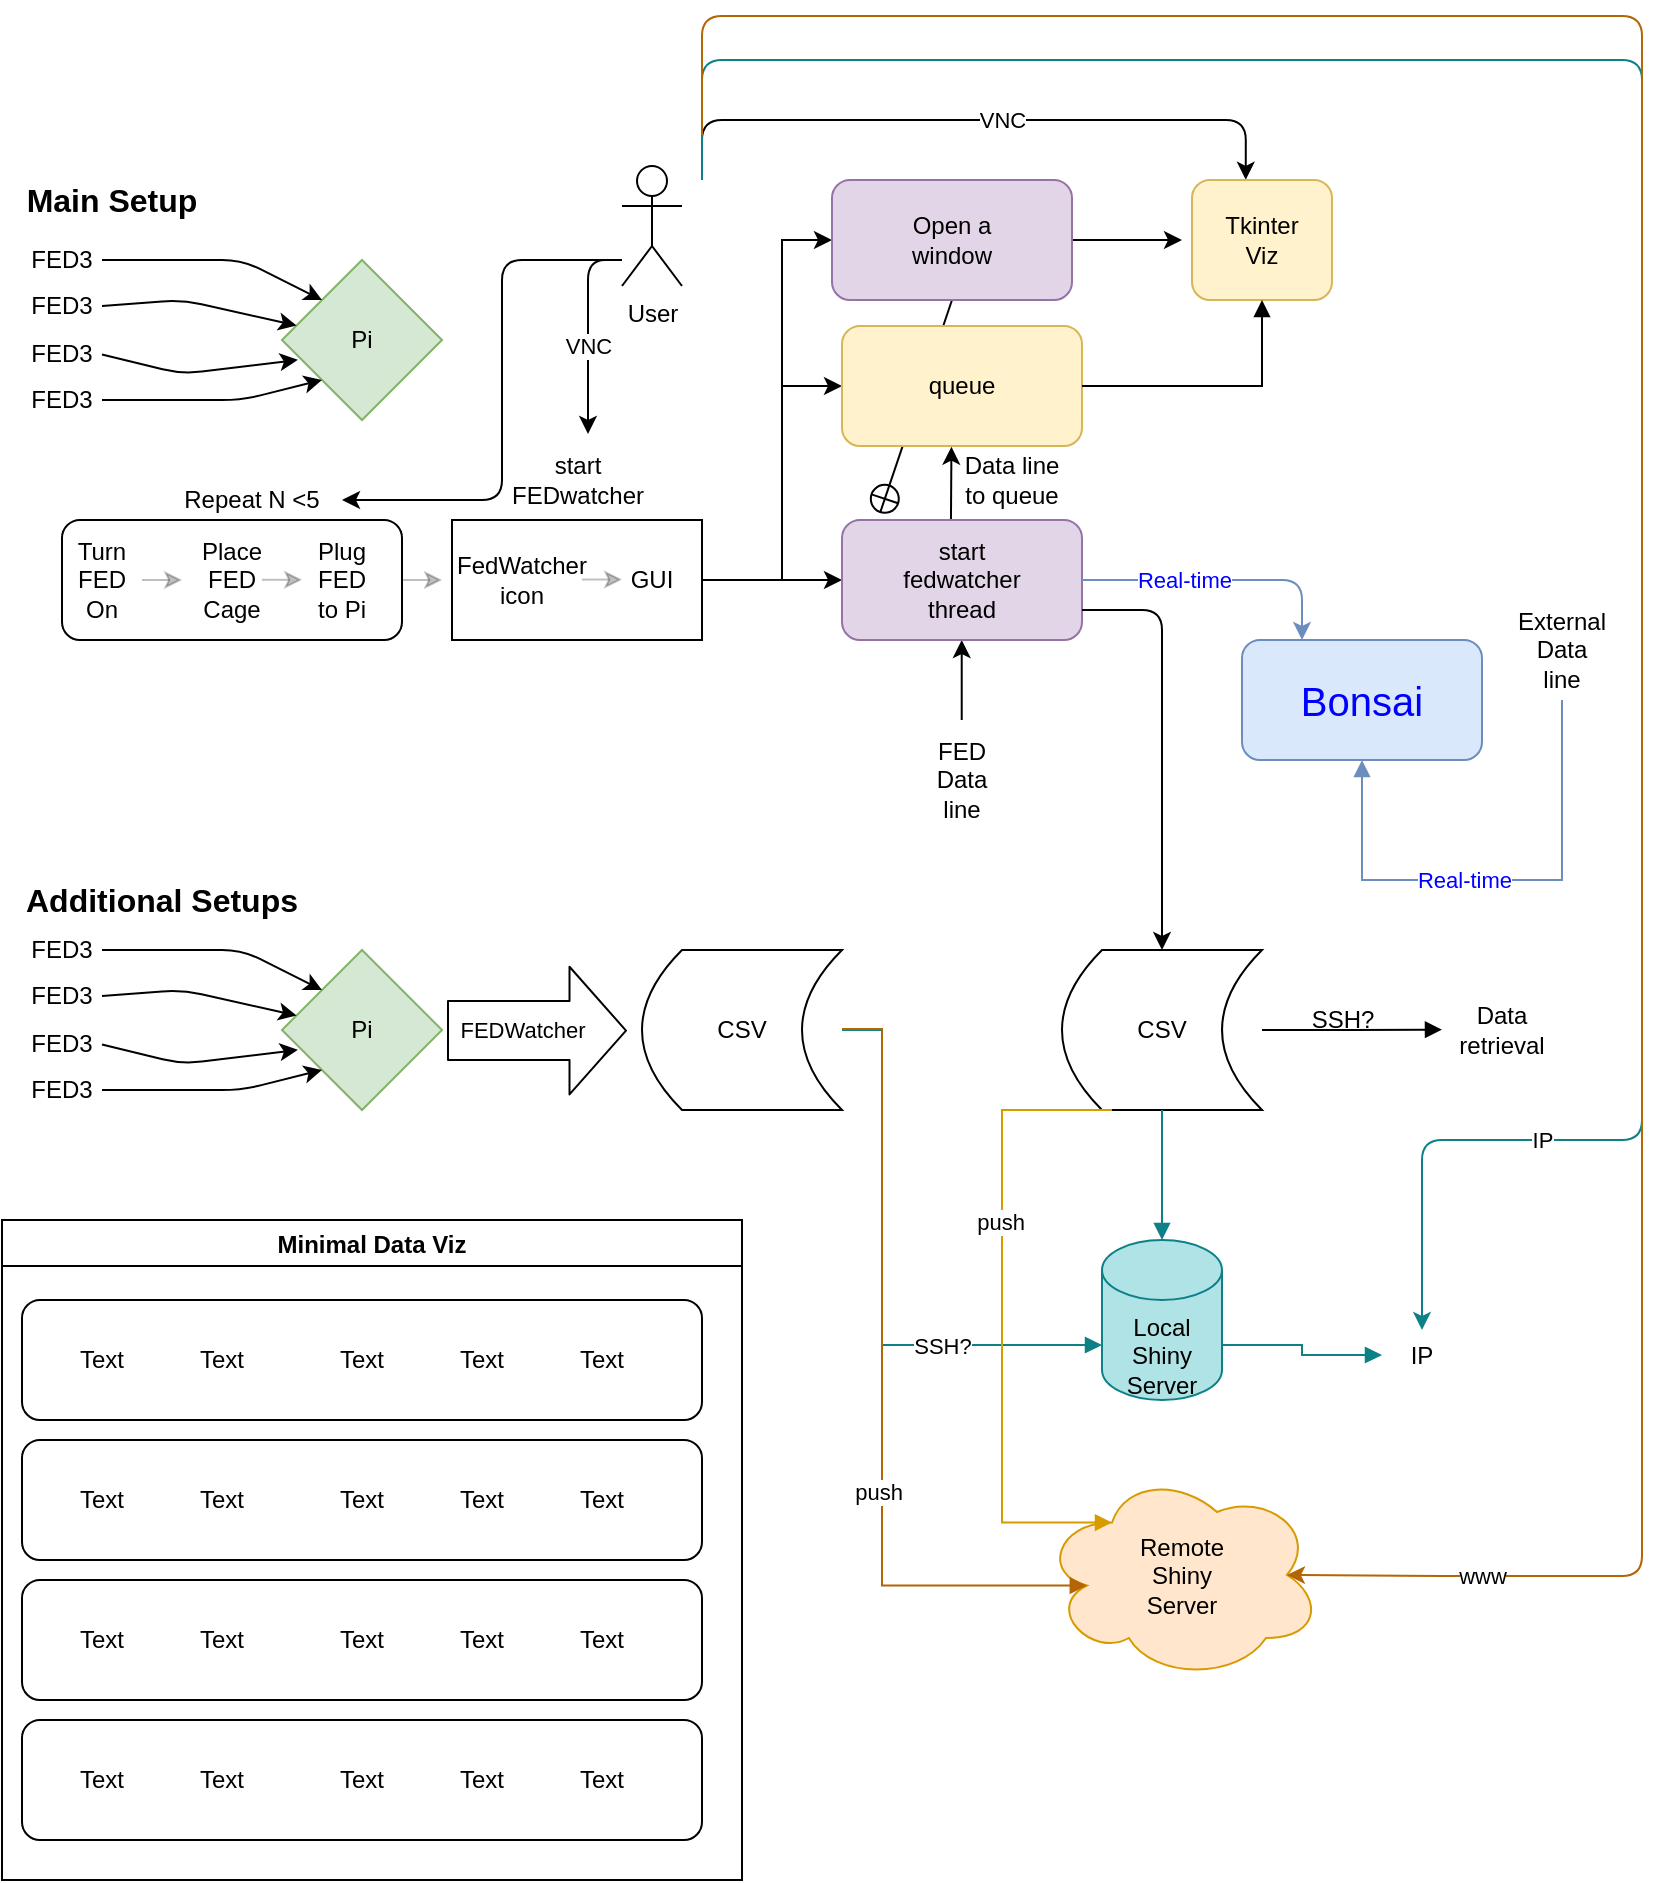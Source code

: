<mxfile version="14.8.6"><diagram id="Wvx6hghami3LV1Fmw4Uo" name="Page-1"><mxGraphModel dx="2946" dy="1133" grid="1" gridSize="10" guides="1" tooltips="1" connect="1" arrows="1" fold="1" page="1" pageScale="1" pageWidth="850" pageHeight="1100" math="0" shadow="0"><root><mxCell id="0"/><mxCell id="1" parent="0"/><mxCell id="7OobH9h9oqz5n2AxHUlu-70" value="" style="endArrow=circlePlus;html=1;exitX=0.5;exitY=1;exitDx=0;exitDy=0;entryX=0.157;entryY=-0.05;entryDx=0;entryDy=0;endFill=0;entryPerimeter=0;" edge="1" parent="1" source="7OobH9h9oqz5n2AxHUlu-12" target="7OobH9h9oqz5n2AxHUlu-13"><mxGeometry width="50" height="50" relative="1" as="geometry"><mxPoint x="700" y="410" as="sourcePoint"/><mxPoint x="750" y="360" as="targetPoint"/></mxGeometry></mxCell><mxCell id="BGy-kzAL8Rx7KbdMQW5i-23" value="" style="rounded=1;whiteSpace=wrap;html=1;" parent="1" vertex="1"><mxGeometry x="40" y="400" width="170" height="60" as="geometry"/></mxCell><mxCell id="BGy-kzAL8Rx7KbdMQW5i-16" style="edgeStyle=orthogonalEdgeStyle;rounded=0;orthogonalLoop=1;jettySize=auto;html=1;exitX=1;exitY=0.5;exitDx=0;exitDy=0;startArrow=none;startFill=0;opacity=25;" parent="1" source="BGy-kzAL8Rx7KbdMQW5i-10" edge="1"><mxGeometry relative="1" as="geometry"><mxPoint x="100" y="430" as="targetPoint"/></mxGeometry></mxCell><mxCell id="BGy-kzAL8Rx7KbdMQW5i-10" value="Turn FED On" style="text;html=1;strokeColor=none;fillColor=none;align=center;verticalAlign=middle;whiteSpace=wrap;rounded=0;" parent="1" vertex="1"><mxGeometry x="40" y="420" width="40" height="20" as="geometry"/></mxCell><mxCell id="BGy-kzAL8Rx7KbdMQW5i-11" value="&lt;div&gt;Place FED&lt;/div&gt;&lt;div&gt;Cage&lt;br&gt;&lt;/div&gt;" style="text;html=1;strokeColor=none;fillColor=none;align=center;verticalAlign=middle;whiteSpace=wrap;rounded=0;" parent="1" vertex="1"><mxGeometry x="100" y="420" width="50" height="20" as="geometry"/></mxCell><mxCell id="BGy-kzAL8Rx7KbdMQW5i-12" value="&lt;div&gt;Plug FED&lt;/div&gt;&lt;div&gt;to Pi&lt;br&gt;&lt;/div&gt;" style="text;html=1;strokeColor=none;fillColor=none;align=center;verticalAlign=middle;whiteSpace=wrap;rounded=0;" parent="1" vertex="1"><mxGeometry x="155" y="420" width="50" height="20" as="geometry"/></mxCell><mxCell id="BGy-kzAL8Rx7KbdMQW5i-20" style="edgeStyle=orthogonalEdgeStyle;rounded=0;orthogonalLoop=1;jettySize=auto;html=1;exitX=1;exitY=0.5;exitDx=0;exitDy=0;startArrow=none;startFill=0;opacity=25;" parent="1" edge="1" source="BGy-kzAL8Rx7KbdMQW5i-23"><mxGeometry relative="1" as="geometry"><mxPoint x="229.99" y="429.9" as="sourcePoint"/><mxPoint x="230" y="430" as="targetPoint"/><Array as="points"><mxPoint x="220" y="430"/><mxPoint x="220" y="430"/></Array></mxGeometry></mxCell><mxCell id="BGy-kzAL8Rx7KbdMQW5i-21" value="&lt;div&gt;start FEDwatcher&lt;br&gt;&lt;/div&gt;" style="text;html=1;strokeColor=none;fillColor=none;align=center;verticalAlign=middle;whiteSpace=wrap;rounded=0;" parent="1" vertex="1"><mxGeometry x="272.5" y="370" width="50" height="20" as="geometry"/></mxCell><mxCell id="BGy-kzAL8Rx7KbdMQW5i-24" value="Repeat N &amp;lt;5" style="text;html=1;strokeColor=none;fillColor=none;align=center;verticalAlign=middle;whiteSpace=wrap;rounded=0;" parent="1" vertex="1"><mxGeometry x="100" y="380" width="70" height="20" as="geometry"/></mxCell><mxCell id="7OobH9h9oqz5n2AxHUlu-1" value="" style="rounded=0;whiteSpace=wrap;html=1;" vertex="1" parent="1"><mxGeometry x="235" y="400" width="125" height="60" as="geometry"/></mxCell><mxCell id="7OobH9h9oqz5n2AxHUlu-2" value="&lt;div&gt;FedWatcher&lt;/div&gt;&lt;div&gt;icon&lt;/div&gt;" style="text;html=1;strokeColor=none;fillColor=none;align=center;verticalAlign=middle;whiteSpace=wrap;rounded=0;" vertex="1" parent="1"><mxGeometry x="260" y="420" width="20" height="20" as="geometry"/></mxCell><mxCell id="7OobH9h9oqz5n2AxHUlu-3" value="GUI" style="text;html=1;strokeColor=none;fillColor=none;align=center;verticalAlign=middle;whiteSpace=wrap;rounded=0;" vertex="1" parent="1"><mxGeometry x="320" y="420" width="30" height="20" as="geometry"/></mxCell><mxCell id="7OobH9h9oqz5n2AxHUlu-9" value="" style="endArrow=classic;html=1;" edge="1" parent="1"><mxGeometry width="50" height="50" relative="1" as="geometry"><mxPoint x="360" y="430" as="sourcePoint"/><mxPoint x="430" y="430" as="targetPoint"/></mxGeometry></mxCell><mxCell id="7OobH9h9oqz5n2AxHUlu-10" value="FED&lt;br&gt;&lt;div&gt;Data line&lt;/div&gt;" style="text;html=1;strokeColor=none;fillColor=none;align=center;verticalAlign=middle;whiteSpace=wrap;rounded=0;" vertex="1" parent="1"><mxGeometry x="470" y="500" width="40" height="60" as="geometry"/></mxCell><mxCell id="7OobH9h9oqz5n2AxHUlu-11" value="" style="endArrow=classic;html=1;" edge="1" parent="1"><mxGeometry width="50" height="50" relative="1" as="geometry"><mxPoint x="489.86" y="500" as="sourcePoint"/><mxPoint x="489.86" y="460" as="targetPoint"/></mxGeometry></mxCell><mxCell id="7OobH9h9oqz5n2AxHUlu-14" value="" style="endArrow=classic;html=1;entryX=0.456;entryY=1.006;entryDx=0;entryDy=0;entryPerimeter=0;exitX=0.454;exitY=-0.005;exitDx=0;exitDy=0;exitPerimeter=0;" edge="1" parent="1" source="7OobH9h9oqz5n2AxHUlu-13" target="7OobH9h9oqz5n2AxHUlu-21"><mxGeometry width="50" height="50" relative="1" as="geometry"><mxPoint x="484.86" y="420" as="sourcePoint"/><mxPoint x="484.86" y="330" as="targetPoint"/></mxGeometry></mxCell><mxCell id="7OobH9h9oqz5n2AxHUlu-16" value="" style="endArrow=classic;html=1;exitX=1;exitY=0.5;exitDx=0;exitDy=0;" edge="1" parent="1" source="7OobH9h9oqz5n2AxHUlu-12"><mxGeometry width="50" height="50" relative="1" as="geometry"><mxPoint x="570.29" y="260" as="sourcePoint"/><mxPoint x="600" y="260" as="targetPoint"/></mxGeometry></mxCell><mxCell id="7OobH9h9oqz5n2AxHUlu-19" value="&lt;div&gt;Data line&lt;/div&gt;&lt;div&gt;to queue&lt;br&gt;&lt;/div&gt;" style="text;html=1;strokeColor=none;fillColor=none;align=center;verticalAlign=middle;whiteSpace=wrap;rounded=0;" vertex="1" parent="1"><mxGeometry x="470" y="370" width="90" height="20" as="geometry"/></mxCell><mxCell id="7OobH9h9oqz5n2AxHUlu-24" style="edgeStyle=orthogonalEdgeStyle;rounded=0;orthogonalLoop=1;jettySize=auto;html=1;entryX=0;entryY=0.5;entryDx=0;entryDy=0;" edge="1" parent="1" target="7OobH9h9oqz5n2AxHUlu-21"><mxGeometry relative="1" as="geometry"><mxPoint x="370" y="430" as="sourcePoint"/><mxPoint x="570" y="198.5" as="targetPoint"/><Array as="points"><mxPoint x="400" y="430"/><mxPoint x="400" y="333"/></Array></mxGeometry></mxCell><mxCell id="7OobH9h9oqz5n2AxHUlu-34" value="" style="endArrow=classic;html=1;entryX=0.384;entryY=-0.002;entryDx=0;entryDy=0;entryPerimeter=0;edgeStyle=orthogonalEdgeStyle;" edge="1" parent="1" target="7OobH9h9oqz5n2AxHUlu-23"><mxGeometry width="50" height="50" relative="1" as="geometry"><mxPoint x="360" y="230" as="sourcePoint"/><mxPoint x="225" y="120" as="targetPoint"/><Array as="points"><mxPoint x="360" y="200"/><mxPoint x="632" y="200"/></Array></mxGeometry></mxCell><mxCell id="7OobH9h9oqz5n2AxHUlu-128" value="VNC" style="edgeLabel;html=1;align=center;verticalAlign=middle;resizable=0;points=[];" vertex="1" connectable="0" parent="7OobH9h9oqz5n2AxHUlu-34"><mxGeometry x="0.082" relative="1" as="geometry"><mxPoint as="offset"/></mxGeometry></mxCell><mxCell id="7OobH9h9oqz5n2AxHUlu-36" value="User" style="shape=umlActor;verticalLabelPosition=bottom;verticalAlign=top;html=1;outlineConnect=0;" vertex="1" parent="1"><mxGeometry x="320" y="223" width="30" height="60" as="geometry"/></mxCell><mxCell id="7OobH9h9oqz5n2AxHUlu-40" value="&lt;div&gt;IP&lt;/div&gt;" style="text;html=1;strokeColor=none;fillColor=none;align=center;verticalAlign=middle;whiteSpace=wrap;rounded=0;" vertex="1" parent="1"><mxGeometry x="700" y="805" width="40" height="25" as="geometry"/></mxCell><mxCell id="7OobH9h9oqz5n2AxHUlu-41" value="Minimal Data Viz" style="swimlane;startSize=23;" vertex="1" parent="1"><mxGeometry x="10" y="750" width="370" height="330" as="geometry"/></mxCell><mxCell id="7OobH9h9oqz5n2AxHUlu-42" value="" style="rounded=1;whiteSpace=wrap;html=1;" vertex="1" parent="7OobH9h9oqz5n2AxHUlu-41"><mxGeometry x="10" y="40" width="340" height="60" as="geometry"/></mxCell><mxCell id="7OobH9h9oqz5n2AxHUlu-43" value="Text" style="text;html=1;strokeColor=none;fillColor=none;align=center;verticalAlign=middle;whiteSpace=wrap;rounded=0;" vertex="1" parent="7OobH9h9oqz5n2AxHUlu-41"><mxGeometry x="30" y="60" width="40" height="20" as="geometry"/></mxCell><mxCell id="7OobH9h9oqz5n2AxHUlu-44" value="Text" style="text;html=1;strokeColor=none;fillColor=none;align=center;verticalAlign=middle;whiteSpace=wrap;rounded=0;" vertex="1" parent="7OobH9h9oqz5n2AxHUlu-41"><mxGeometry x="90" y="60" width="40" height="20" as="geometry"/></mxCell><mxCell id="7OobH9h9oqz5n2AxHUlu-45" value="Text" style="text;html=1;strokeColor=none;fillColor=none;align=center;verticalAlign=middle;whiteSpace=wrap;rounded=0;" vertex="1" parent="7OobH9h9oqz5n2AxHUlu-41"><mxGeometry x="160" y="60" width="40" height="20" as="geometry"/></mxCell><mxCell id="7OobH9h9oqz5n2AxHUlu-46" value="Text" style="text;html=1;strokeColor=none;fillColor=none;align=center;verticalAlign=middle;whiteSpace=wrap;rounded=0;" vertex="1" parent="7OobH9h9oqz5n2AxHUlu-41"><mxGeometry x="220" y="60" width="40" height="20" as="geometry"/></mxCell><mxCell id="7OobH9h9oqz5n2AxHUlu-48" value="" style="rounded=1;whiteSpace=wrap;html=1;" vertex="1" parent="7OobH9h9oqz5n2AxHUlu-41"><mxGeometry x="10" y="110" width="340" height="60" as="geometry"/></mxCell><mxCell id="7OobH9h9oqz5n2AxHUlu-49" value="Text" style="text;html=1;strokeColor=none;fillColor=none;align=center;verticalAlign=middle;whiteSpace=wrap;rounded=0;" vertex="1" parent="7OobH9h9oqz5n2AxHUlu-41"><mxGeometry x="30" y="130" width="40" height="20" as="geometry"/></mxCell><mxCell id="7OobH9h9oqz5n2AxHUlu-50" value="Text" style="text;html=1;strokeColor=none;fillColor=none;align=center;verticalAlign=middle;whiteSpace=wrap;rounded=0;" vertex="1" parent="7OobH9h9oqz5n2AxHUlu-41"><mxGeometry x="90" y="130" width="40" height="20" as="geometry"/></mxCell><mxCell id="7OobH9h9oqz5n2AxHUlu-51" value="Text" style="text;html=1;strokeColor=none;fillColor=none;align=center;verticalAlign=middle;whiteSpace=wrap;rounded=0;" vertex="1" parent="7OobH9h9oqz5n2AxHUlu-41"><mxGeometry x="160" y="130" width="40" height="20" as="geometry"/></mxCell><mxCell id="7OobH9h9oqz5n2AxHUlu-52" value="Text" style="text;html=1;strokeColor=none;fillColor=none;align=center;verticalAlign=middle;whiteSpace=wrap;rounded=0;" vertex="1" parent="7OobH9h9oqz5n2AxHUlu-41"><mxGeometry x="220" y="130" width="40" height="20" as="geometry"/></mxCell><mxCell id="7OobH9h9oqz5n2AxHUlu-53" value="Text" style="text;html=1;strokeColor=none;fillColor=none;align=center;verticalAlign=middle;whiteSpace=wrap;rounded=0;" vertex="1" parent="7OobH9h9oqz5n2AxHUlu-41"><mxGeometry x="280" y="130" width="40" height="20" as="geometry"/></mxCell><mxCell id="7OobH9h9oqz5n2AxHUlu-54" value="" style="rounded=1;whiteSpace=wrap;html=1;" vertex="1" parent="7OobH9h9oqz5n2AxHUlu-41"><mxGeometry x="10" y="180" width="340" height="60" as="geometry"/></mxCell><mxCell id="7OobH9h9oqz5n2AxHUlu-55" value="Text" style="text;html=1;strokeColor=none;fillColor=none;align=center;verticalAlign=middle;whiteSpace=wrap;rounded=0;" vertex="1" parent="7OobH9h9oqz5n2AxHUlu-41"><mxGeometry x="30" y="200" width="40" height="20" as="geometry"/></mxCell><mxCell id="7OobH9h9oqz5n2AxHUlu-56" value="Text" style="text;html=1;strokeColor=none;fillColor=none;align=center;verticalAlign=middle;whiteSpace=wrap;rounded=0;" vertex="1" parent="7OobH9h9oqz5n2AxHUlu-41"><mxGeometry x="90" y="200" width="40" height="20" as="geometry"/></mxCell><mxCell id="7OobH9h9oqz5n2AxHUlu-57" value="Text" style="text;html=1;strokeColor=none;fillColor=none;align=center;verticalAlign=middle;whiteSpace=wrap;rounded=0;" vertex="1" parent="7OobH9h9oqz5n2AxHUlu-41"><mxGeometry x="160" y="200" width="40" height="20" as="geometry"/></mxCell><mxCell id="7OobH9h9oqz5n2AxHUlu-58" value="Text" style="text;html=1;strokeColor=none;fillColor=none;align=center;verticalAlign=middle;whiteSpace=wrap;rounded=0;" vertex="1" parent="7OobH9h9oqz5n2AxHUlu-41"><mxGeometry x="220" y="200" width="40" height="20" as="geometry"/></mxCell><mxCell id="7OobH9h9oqz5n2AxHUlu-59" value="Text" style="text;html=1;strokeColor=none;fillColor=none;align=center;verticalAlign=middle;whiteSpace=wrap;rounded=0;" vertex="1" parent="7OobH9h9oqz5n2AxHUlu-41"><mxGeometry x="280" y="200" width="40" height="20" as="geometry"/></mxCell><mxCell id="7OobH9h9oqz5n2AxHUlu-60" value="" style="rounded=1;whiteSpace=wrap;html=1;" vertex="1" parent="7OobH9h9oqz5n2AxHUlu-41"><mxGeometry x="10" y="250" width="340" height="60" as="geometry"/></mxCell><mxCell id="7OobH9h9oqz5n2AxHUlu-61" value="Text" style="text;html=1;strokeColor=none;fillColor=none;align=center;verticalAlign=middle;whiteSpace=wrap;rounded=0;" vertex="1" parent="7OobH9h9oqz5n2AxHUlu-41"><mxGeometry x="30" y="270" width="40" height="20" as="geometry"/></mxCell><mxCell id="7OobH9h9oqz5n2AxHUlu-62" value="Text" style="text;html=1;strokeColor=none;fillColor=none;align=center;verticalAlign=middle;whiteSpace=wrap;rounded=0;" vertex="1" parent="7OobH9h9oqz5n2AxHUlu-41"><mxGeometry x="90" y="270" width="40" height="20" as="geometry"/></mxCell><mxCell id="7OobH9h9oqz5n2AxHUlu-63" value="Text" style="text;html=1;strokeColor=none;fillColor=none;align=center;verticalAlign=middle;whiteSpace=wrap;rounded=0;" vertex="1" parent="7OobH9h9oqz5n2AxHUlu-41"><mxGeometry x="160" y="270" width="40" height="20" as="geometry"/></mxCell><mxCell id="7OobH9h9oqz5n2AxHUlu-64" value="Text" style="text;html=1;strokeColor=none;fillColor=none;align=center;verticalAlign=middle;whiteSpace=wrap;rounded=0;" vertex="1" parent="7OobH9h9oqz5n2AxHUlu-41"><mxGeometry x="220" y="270" width="40" height="20" as="geometry"/></mxCell><mxCell id="7OobH9h9oqz5n2AxHUlu-65" value="Text" style="text;html=1;strokeColor=none;fillColor=none;align=center;verticalAlign=middle;whiteSpace=wrap;rounded=0;" vertex="1" parent="7OobH9h9oqz5n2AxHUlu-41"><mxGeometry x="280" y="270" width="40" height="20" as="geometry"/></mxCell><mxCell id="7OobH9h9oqz5n2AxHUlu-47" value="Text" style="text;html=1;strokeColor=none;fillColor=none;align=center;verticalAlign=middle;whiteSpace=wrap;rounded=0;" vertex="1" parent="1"><mxGeometry x="290" y="810" width="40" height="20" as="geometry"/></mxCell><mxCell id="7OobH9h9oqz5n2AxHUlu-23" value="&lt;div&gt;Tkinter&lt;/div&gt;&lt;div&gt;Viz&lt;/div&gt;" style="rounded=1;whiteSpace=wrap;html=1;fillColor=#fff2cc;strokeColor=#d6b656;" vertex="1" parent="1"><mxGeometry x="605" y="230" width="70" height="60" as="geometry"/></mxCell><mxCell id="7OobH9h9oqz5n2AxHUlu-77" value="" style="edgeStyle=orthogonalEdgeStyle;rounded=0;orthogonalLoop=1;jettySize=auto;html=1;endArrow=block;endFill=1;entryX=0.5;entryY=1;entryDx=0;entryDy=0;fillColor=#dae8fc;strokeColor=#6c8ebf;" edge="1" parent="1" source="7OobH9h9oqz5n2AxHUlu-78" target="7OobH9h9oqz5n2AxHUlu-74"><mxGeometry relative="1" as="geometry"><mxPoint x="760" y="645" as="targetPoint"/><Array as="points"><mxPoint x="790" y="580"/><mxPoint x="690" y="580"/></Array></mxGeometry></mxCell><mxCell id="7OobH9h9oqz5n2AxHUlu-138" value="Real-time" style="edgeLabel;html=1;align=center;verticalAlign=middle;resizable=0;points=[];fontColor=#0000FF;" vertex="1" connectable="0" parent="7OobH9h9oqz5n2AxHUlu-77"><mxGeometry x="0.036" y="4" relative="1" as="geometry"><mxPoint x="-10" y="-4" as="offset"/></mxGeometry></mxCell><mxCell id="7OobH9h9oqz5n2AxHUlu-78" value="&lt;div&gt;External&lt;/div&gt;&lt;div&gt;Data line&lt;/div&gt;" style="text;html=1;strokeColor=none;fillColor=none;align=center;verticalAlign=middle;whiteSpace=wrap;rounded=0;" vertex="1" parent="1"><mxGeometry x="770" y="440" width="40" height="50" as="geometry"/></mxCell><mxCell id="7OobH9h9oqz5n2AxHUlu-80" value="Data retrieval" style="text;html=1;strokeColor=none;fillColor=none;align=center;verticalAlign=middle;whiteSpace=wrap;rounded=0;" vertex="1" parent="1"><mxGeometry x="740.0" y="645" width="40" height="20" as="geometry"/></mxCell><mxCell id="7OobH9h9oqz5n2AxHUlu-85" value="" style="endArrow=classic;html=1;edgeStyle=elbowEdgeStyle;" edge="1" parent="1" source="7OobH9h9oqz5n2AxHUlu-36"><mxGeometry width="50" height="50" relative="1" as="geometry"><mxPoint x="303" y="260" as="sourcePoint"/><mxPoint x="302.5" y="357" as="targetPoint"/><Array as="points"><mxPoint x="303" y="270"/></Array></mxGeometry></mxCell><mxCell id="7OobH9h9oqz5n2AxHUlu-108" value="VNC" style="edgeLabel;html=1;align=center;verticalAlign=middle;resizable=0;points=[];" vertex="1" connectable="0" parent="7OobH9h9oqz5n2AxHUlu-85"><mxGeometry x="-0.316" relative="1" as="geometry"><mxPoint y="24" as="offset"/></mxGeometry></mxCell><mxCell id="7OobH9h9oqz5n2AxHUlu-105" style="edgeStyle=orthogonalEdgeStyle;rounded=0;orthogonalLoop=1;jettySize=auto;html=1;exitX=1;exitY=0.5;exitDx=0;exitDy=0;startArrow=none;startFill=0;opacity=25;" edge="1" parent="1"><mxGeometry relative="1" as="geometry"><mxPoint x="140.0" y="429.9" as="sourcePoint"/><mxPoint x="160.0" y="429.9" as="targetPoint"/></mxGeometry></mxCell><mxCell id="7OobH9h9oqz5n2AxHUlu-106" style="edgeStyle=orthogonalEdgeStyle;rounded=0;orthogonalLoop=1;jettySize=auto;html=1;exitX=1;exitY=0.5;exitDx=0;exitDy=0;startArrow=none;startFill=0;opacity=25;" edge="1" parent="1"><mxGeometry relative="1" as="geometry"><mxPoint x="300" y="429.76" as="sourcePoint"/><mxPoint x="320" y="429.76" as="targetPoint"/></mxGeometry></mxCell><mxCell id="7OobH9h9oqz5n2AxHUlu-110" value="" style="group" vertex="1" connectable="0" parent="1"><mxGeometry x="430" y="400" width="120" height="60" as="geometry"/></mxCell><mxCell id="7OobH9h9oqz5n2AxHUlu-13" value="" style="rounded=1;whiteSpace=wrap;html=1;fillColor=#e1d5e7;strokeColor=#9673a6;" vertex="1" parent="7OobH9h9oqz5n2AxHUlu-110"><mxGeometry width="120" height="60" as="geometry"/></mxCell><mxCell id="7OobH9h9oqz5n2AxHUlu-7" value="start fedwatcher thread" style="text;html=1;strokeColor=none;fillColor=none;align=center;verticalAlign=middle;whiteSpace=wrap;rounded=0;" vertex="1" parent="7OobH9h9oqz5n2AxHUlu-110"><mxGeometry x="30" y="15" width="60" height="30" as="geometry"/></mxCell><mxCell id="7OobH9h9oqz5n2AxHUlu-111" value="" style="group" vertex="1" connectable="0" parent="1"><mxGeometry x="430" y="303" width="120" height="60" as="geometry"/></mxCell><mxCell id="7OobH9h9oqz5n2AxHUlu-21" value="" style="rounded=1;whiteSpace=wrap;html=1;fillColor=#fff2cc;strokeColor=#d6b656;" vertex="1" parent="7OobH9h9oqz5n2AxHUlu-111"><mxGeometry width="120" height="60" as="geometry"/></mxCell><mxCell id="7OobH9h9oqz5n2AxHUlu-22" value="queue" style="text;html=1;strokeColor=none;fillColor=none;align=center;verticalAlign=middle;whiteSpace=wrap;rounded=0;" vertex="1" parent="7OobH9h9oqz5n2AxHUlu-111"><mxGeometry x="30" y="20" width="60" height="20" as="geometry"/></mxCell><mxCell id="7OobH9h9oqz5n2AxHUlu-114" style="edgeStyle=orthogonalEdgeStyle;rounded=0;orthogonalLoop=1;jettySize=auto;html=1;exitX=1;exitY=0.5;exitDx=0;exitDy=0;" edge="1" parent="1" source="7OobH9h9oqz5n2AxHUlu-1"><mxGeometry relative="1" as="geometry"><mxPoint x="370" y="430" as="sourcePoint"/><mxPoint x="425" y="260" as="targetPoint"/><Array as="points"><mxPoint x="400" y="430"/><mxPoint x="400" y="260"/></Array></mxGeometry></mxCell><mxCell id="7OobH9h9oqz5n2AxHUlu-117" value="" style="group" vertex="1" connectable="0" parent="1"><mxGeometry x="425" y="230" width="120" height="60" as="geometry"/></mxCell><mxCell id="7OobH9h9oqz5n2AxHUlu-12" value="" style="rounded=1;whiteSpace=wrap;html=1;fillColor=#e1d5e7;strokeColor=#9673a6;" vertex="1" parent="7OobH9h9oqz5n2AxHUlu-117"><mxGeometry width="120" height="60" as="geometry"/></mxCell><mxCell id="7OobH9h9oqz5n2AxHUlu-6" value="Open a window" style="text;html=1;strokeColor=none;fillColor=none;align=center;verticalAlign=middle;whiteSpace=wrap;rounded=0;" vertex="1" parent="7OobH9h9oqz5n2AxHUlu-117"><mxGeometry x="30" y="20" width="60" height="20" as="geometry"/></mxCell><mxCell id="7OobH9h9oqz5n2AxHUlu-122" value="" style="endArrow=classic;html=1;exitX=1;exitY=0.5;exitDx=0;exitDy=0;entryX=0.25;entryY=0;entryDx=0;entryDy=0;edgeStyle=orthogonalEdgeStyle;fillColor=#dae8fc;strokeColor=#6c8ebf;" edge="1" parent="1" source="7OobH9h9oqz5n2AxHUlu-13" target="7OobH9h9oqz5n2AxHUlu-74"><mxGeometry width="50" height="50" relative="1" as="geometry"><mxPoint x="290" y="540" as="sourcePoint"/><mxPoint x="340" y="490" as="targetPoint"/><Array as="points"><mxPoint x="660" y="430"/></Array></mxGeometry></mxCell><mxCell id="7OobH9h9oqz5n2AxHUlu-124" value="&lt;div&gt;Real-time&lt;/div&gt;" style="edgeLabel;html=1;align=center;verticalAlign=middle;resizable=0;points=[];fontColor=#0000FF;" vertex="1" connectable="0" parent="7OobH9h9oqz5n2AxHUlu-122"><mxGeometry x="-0.125" y="1" relative="1" as="geometry"><mxPoint x="-11" y="1" as="offset"/></mxGeometry></mxCell><mxCell id="7OobH9h9oqz5n2AxHUlu-125" value="" style="group" vertex="1" connectable="0" parent="1"><mxGeometry x="630" y="460" width="120" height="60" as="geometry"/></mxCell><mxCell id="7OobH9h9oqz5n2AxHUlu-74" value="" style="rounded=1;whiteSpace=wrap;html=1;fillColor=#dae8fc;strokeColor=#6c8ebf;" vertex="1" parent="7OobH9h9oqz5n2AxHUlu-125"><mxGeometry width="120" height="60" as="geometry"/></mxCell><mxCell id="7OobH9h9oqz5n2AxHUlu-73" value="&lt;font style=&quot;font-size: 20px&quot; color=&quot;#0000FF&quot;&gt;Bonsai&lt;/font&gt;" style="text;html=1;strokeColor=none;fillColor=none;align=center;verticalAlign=middle;whiteSpace=wrap;rounded=0;" vertex="1" parent="7OobH9h9oqz5n2AxHUlu-125"><mxGeometry x="40" y="20" width="40" height="20" as="geometry"/></mxCell><mxCell id="7OobH9h9oqz5n2AxHUlu-171" style="edgeStyle=orthogonalEdgeStyle;rounded=0;orthogonalLoop=1;jettySize=auto;html=1;exitX=1;exitY=0.5;exitDx=0;exitDy=0;entryX=0;entryY=0;entryDx=0;entryDy=52.5;entryPerimeter=0;fontColor=#000000;endArrow=block;endFill=1;fillColor=#b0e3e6;strokeColor=#0e8088;" edge="1" parent="1" source="7OobH9h9oqz5n2AxHUlu-129" target="7OobH9h9oqz5n2AxHUlu-167"><mxGeometry relative="1" as="geometry"><Array as="points"><mxPoint x="450" y="655"/><mxPoint x="450" y="813"/></Array></mxGeometry></mxCell><mxCell id="7OobH9h9oqz5n2AxHUlu-173" value="SSH?" style="edgeLabel;html=1;align=center;verticalAlign=middle;resizable=0;points=[];fontColor=#000000;" vertex="1" connectable="0" parent="7OobH9h9oqz5n2AxHUlu-171"><mxGeometry x="0.445" relative="1" as="geometry"><mxPoint as="offset"/></mxGeometry></mxCell><mxCell id="7OobH9h9oqz5n2AxHUlu-129" value="CSV" style="shape=dataStorage;whiteSpace=wrap;html=1;fixedSize=1;" vertex="1" parent="1"><mxGeometry x="330" y="615" width="100" height="80" as="geometry"/></mxCell><mxCell id="7OobH9h9oqz5n2AxHUlu-130" value="" style="shape=flexArrow;endArrow=classic;html=1;endWidth=33.333;endSize=9.081;width=29.524;" edge="1" parent="1"><mxGeometry width="50" height="50" relative="1" as="geometry"><mxPoint x="232.5" y="655.3" as="sourcePoint"/><mxPoint x="322.5" y="655.3" as="targetPoint"/></mxGeometry></mxCell><mxCell id="7OobH9h9oqz5n2AxHUlu-131" value="FEDWatcher" style="edgeLabel;html=1;align=center;verticalAlign=middle;resizable=0;points=[];" vertex="1" connectable="0" parent="7OobH9h9oqz5n2AxHUlu-130"><mxGeometry x="-0.429" y="1" relative="1" as="geometry"><mxPoint x="12" as="offset"/></mxGeometry></mxCell><mxCell id="7OobH9h9oqz5n2AxHUlu-133" value="" style="group" vertex="1" connectable="0" parent="1"><mxGeometry x="540" y="615" width="100" height="80" as="geometry"/></mxCell><mxCell id="7OobH9h9oqz5n2AxHUlu-121" value="" style="shape=dataStorage;whiteSpace=wrap;html=1;fixedSize=1;" vertex="1" parent="7OobH9h9oqz5n2AxHUlu-133"><mxGeometry width="100" height="80" as="geometry"/></mxCell><mxCell id="7OobH9h9oqz5n2AxHUlu-18" value="CSV" style="text;html=1;strokeColor=none;fillColor=none;align=center;verticalAlign=middle;whiteSpace=wrap;rounded=0;" vertex="1" parent="7OobH9h9oqz5n2AxHUlu-133"><mxGeometry x="30" y="30" width="40" height="20" as="geometry"/></mxCell><mxCell id="7OobH9h9oqz5n2AxHUlu-134" style="edgeStyle=orthogonalEdgeStyle;rounded=0;orthogonalLoop=1;jettySize=auto;html=1;exitX=1;exitY=0.5;exitDx=0;exitDy=0;entryX=0.5;entryY=1;entryDx=0;entryDy=0;endArrow=block;endFill=1;" edge="1" parent="1" source="7OobH9h9oqz5n2AxHUlu-21" target="7OobH9h9oqz5n2AxHUlu-23"><mxGeometry relative="1" as="geometry"/></mxCell><mxCell id="7OobH9h9oqz5n2AxHUlu-140" value="" style="endArrow=classic;html=1;fontColor=#0000FF;exitX=1;exitY=0.75;exitDx=0;exitDy=0;entryX=0.5;entryY=0;entryDx=0;entryDy=0;edgeStyle=orthogonalEdgeStyle;" edge="1" parent="1" source="7OobH9h9oqz5n2AxHUlu-13" target="7OobH9h9oqz5n2AxHUlu-121"><mxGeometry width="50" height="50" relative="1" as="geometry"><mxPoint x="400" y="640" as="sourcePoint"/><mxPoint x="585" y="550" as="targetPoint"/></mxGeometry></mxCell><mxCell id="7OobH9h9oqz5n2AxHUlu-141" style="edgeStyle=orthogonalEdgeStyle;rounded=0;orthogonalLoop=1;jettySize=auto;html=1;exitX=1;exitY=0.5;exitDx=0;exitDy=0;fontColor=#0000FF;endArrow=block;endFill=1;" edge="1" parent="1" source="7OobH9h9oqz5n2AxHUlu-121"><mxGeometry relative="1" as="geometry"><mxPoint x="730" y="654.833" as="targetPoint"/></mxGeometry></mxCell><mxCell id="7OobH9h9oqz5n2AxHUlu-144" value="SSH?" style="text;html=1;align=center;verticalAlign=middle;resizable=0;points=[];autosize=1;strokeColor=none;" vertex="1" parent="1"><mxGeometry x="655" y="640" width="50" height="20" as="geometry"/></mxCell><mxCell id="7OobH9h9oqz5n2AxHUlu-145" value="" style="endArrow=classic;html=1;edgeStyle=orthogonalEdgeStyle;entryX=0.5;entryY=0;entryDx=0;entryDy=0;fillColor=#b0e3e6;strokeColor=#0e8088;" edge="1" parent="1" target="7OobH9h9oqz5n2AxHUlu-40"><mxGeometry width="50" height="50" relative="1" as="geometry"><mxPoint x="360" y="230" as="sourcePoint"/><mxPoint x="840" y="810" as="targetPoint"/><Array as="points"><mxPoint x="360" y="170"/><mxPoint x="830" y="170"/><mxPoint x="830" y="710"/><mxPoint x="720" y="710"/></Array></mxGeometry></mxCell><mxCell id="7OobH9h9oqz5n2AxHUlu-146" value="IP" style="edgeLabel;html=1;align=center;verticalAlign=middle;resizable=0;points=[];" vertex="1" connectable="0" parent="7OobH9h9oqz5n2AxHUlu-145"><mxGeometry x="0.082" relative="1" as="geometry"><mxPoint x="-50" y="380" as="offset"/></mxGeometry></mxCell><mxCell id="7OobH9h9oqz5n2AxHUlu-150" value="" style="endArrow=classic;html=1;edgeStyle=elbowEdgeStyle;" edge="1" parent="1"><mxGeometry width="50" height="50" relative="1" as="geometry"><mxPoint x="320" y="270" as="sourcePoint"/><mxPoint x="180" y="390" as="targetPoint"/><Array as="points"><mxPoint x="260" y="330"/></Array></mxGeometry></mxCell><mxCell id="7OobH9h9oqz5n2AxHUlu-152" value="" style="group" vertex="1" connectable="0" parent="1"><mxGeometry x="20" y="260" width="210" height="90" as="geometry"/></mxCell><mxCell id="BGy-kzAL8Rx7KbdMQW5i-1" value="FED3" style="text;html=1;strokeColor=none;fillColor=none;align=center;verticalAlign=middle;whiteSpace=wrap;rounded=0;" parent="7OobH9h9oqz5n2AxHUlu-152" vertex="1"><mxGeometry width="40" height="20" as="geometry"/></mxCell><mxCell id="BGy-kzAL8Rx7KbdMQW5i-2" value="FED3" style="text;html=1;strokeColor=none;fillColor=none;align=center;verticalAlign=middle;whiteSpace=wrap;rounded=0;" parent="7OobH9h9oqz5n2AxHUlu-152" vertex="1"><mxGeometry y="23" width="40" height="20" as="geometry"/></mxCell><mxCell id="BGy-kzAL8Rx7KbdMQW5i-3" value="FED3" style="text;html=1;strokeColor=none;fillColor=none;align=center;verticalAlign=middle;whiteSpace=wrap;rounded=0;" parent="7OobH9h9oqz5n2AxHUlu-152" vertex="1"><mxGeometry y="47" width="40" height="20" as="geometry"/></mxCell><mxCell id="BGy-kzAL8Rx7KbdMQW5i-4" value="FED3" style="text;html=1;strokeColor=none;fillColor=none;align=center;verticalAlign=middle;whiteSpace=wrap;rounded=0;" parent="7OobH9h9oqz5n2AxHUlu-152" vertex="1"><mxGeometry y="70" width="40" height="20" as="geometry"/></mxCell><mxCell id="BGy-kzAL8Rx7KbdMQW5i-5" value="Pi" style="rhombus;whiteSpace=wrap;html=1;fillColor=#d5e8d4;strokeColor=#82b366;" parent="7OobH9h9oqz5n2AxHUlu-152" vertex="1"><mxGeometry x="130" y="10" width="80" height="80" as="geometry"/></mxCell><mxCell id="BGy-kzAL8Rx7KbdMQW5i-6" value="" style="endArrow=classic;html=1;exitX=1;exitY=0.5;exitDx=0;exitDy=0;entryX=0;entryY=0;entryDx=0;entryDy=0;" parent="7OobH9h9oqz5n2AxHUlu-152" source="BGy-kzAL8Rx7KbdMQW5i-1" target="BGy-kzAL8Rx7KbdMQW5i-5" edge="1"><mxGeometry width="50" height="50" relative="1" as="geometry"><mxPoint x="230" y="120" as="sourcePoint"/><mxPoint x="280" y="70" as="targetPoint"/><Array as="points"><mxPoint x="110" y="10"/></Array></mxGeometry></mxCell><mxCell id="BGy-kzAL8Rx7KbdMQW5i-7" value="" style="endArrow=classic;html=1;exitX=1;exitY=0.5;exitDx=0;exitDy=0;" parent="7OobH9h9oqz5n2AxHUlu-152" source="BGy-kzAL8Rx7KbdMQW5i-2" target="BGy-kzAL8Rx7KbdMQW5i-5" edge="1"><mxGeometry width="50" height="50" relative="1" as="geometry"><mxPoint x="50" y="20" as="sourcePoint"/><mxPoint x="140" y="60" as="targetPoint"/><Array as="points"><mxPoint x="80" y="30"/></Array></mxGeometry></mxCell><mxCell id="BGy-kzAL8Rx7KbdMQW5i-9" value="" style="endArrow=classic;html=1;exitX=1;exitY=0.5;exitDx=0;exitDy=0;startArrow=none;startFill=0;" parent="7OobH9h9oqz5n2AxHUlu-152" source="BGy-kzAL8Rx7KbdMQW5i-4" edge="1"><mxGeometry width="50" height="50" relative="1" as="geometry"><mxPoint x="50" y="67" as="sourcePoint"/><mxPoint x="150" y="70" as="targetPoint"/><Array as="points"><mxPoint x="110" y="80"/></Array></mxGeometry></mxCell><mxCell id="7OobH9h9oqz5n2AxHUlu-90" value="" style="endArrow=classic;html=1;exitX=1;exitY=0.5;exitDx=0;exitDy=0;entryX=0.099;entryY=0.624;entryDx=0;entryDy=0;entryPerimeter=0;" edge="1" parent="7OobH9h9oqz5n2AxHUlu-152" target="BGy-kzAL8Rx7KbdMQW5i-5"><mxGeometry width="50" height="50" relative="1" as="geometry"><mxPoint x="40" y="57.27" as="sourcePoint"/><mxPoint x="137.273" y="66.997" as="targetPoint"/><Array as="points"><mxPoint x="80" y="67"/></Array></mxGeometry></mxCell><mxCell id="7OobH9h9oqz5n2AxHUlu-153" value="" style="group" vertex="1" connectable="0" parent="1"><mxGeometry x="20" y="605" width="210" height="90" as="geometry"/></mxCell><mxCell id="7OobH9h9oqz5n2AxHUlu-91" value="FED3" style="text;html=1;strokeColor=none;fillColor=none;align=center;verticalAlign=middle;whiteSpace=wrap;rounded=0;" vertex="1" parent="7OobH9h9oqz5n2AxHUlu-153"><mxGeometry width="40" height="20" as="geometry"/></mxCell><mxCell id="7OobH9h9oqz5n2AxHUlu-92" value="FED3" style="text;html=1;strokeColor=none;fillColor=none;align=center;verticalAlign=middle;whiteSpace=wrap;rounded=0;" vertex="1" parent="7OobH9h9oqz5n2AxHUlu-153"><mxGeometry y="23" width="40" height="20" as="geometry"/></mxCell><mxCell id="7OobH9h9oqz5n2AxHUlu-93" value="FED3" style="text;html=1;strokeColor=none;fillColor=none;align=center;verticalAlign=middle;whiteSpace=wrap;rounded=0;" vertex="1" parent="7OobH9h9oqz5n2AxHUlu-153"><mxGeometry y="47" width="40" height="20" as="geometry"/></mxCell><mxCell id="7OobH9h9oqz5n2AxHUlu-94" value="FED3" style="text;html=1;strokeColor=none;fillColor=none;align=center;verticalAlign=middle;whiteSpace=wrap;rounded=0;" vertex="1" parent="7OobH9h9oqz5n2AxHUlu-153"><mxGeometry y="70" width="40" height="20" as="geometry"/></mxCell><mxCell id="7OobH9h9oqz5n2AxHUlu-95" value="Pi" style="rhombus;whiteSpace=wrap;html=1;fillColor=#d5e8d4;strokeColor=#82b366;" vertex="1" parent="7OobH9h9oqz5n2AxHUlu-153"><mxGeometry x="130" y="10" width="80" height="80" as="geometry"/></mxCell><mxCell id="7OobH9h9oqz5n2AxHUlu-96" value="" style="endArrow=classic;html=1;exitX=1;exitY=0.5;exitDx=0;exitDy=0;entryX=0;entryY=0;entryDx=0;entryDy=0;" edge="1" parent="7OobH9h9oqz5n2AxHUlu-153" source="7OobH9h9oqz5n2AxHUlu-91" target="7OobH9h9oqz5n2AxHUlu-95"><mxGeometry width="50" height="50" relative="1" as="geometry"><mxPoint x="230" y="120" as="sourcePoint"/><mxPoint x="280" y="70" as="targetPoint"/><Array as="points"><mxPoint x="110" y="10"/></Array></mxGeometry></mxCell><mxCell id="7OobH9h9oqz5n2AxHUlu-97" value="" style="endArrow=classic;html=1;exitX=1;exitY=0.5;exitDx=0;exitDy=0;" edge="1" parent="7OobH9h9oqz5n2AxHUlu-153" source="7OobH9h9oqz5n2AxHUlu-92" target="7OobH9h9oqz5n2AxHUlu-95"><mxGeometry width="50" height="50" relative="1" as="geometry"><mxPoint x="50" y="20" as="sourcePoint"/><mxPoint x="140" y="60" as="targetPoint"/><Array as="points"><mxPoint x="80" y="30"/></Array></mxGeometry></mxCell><mxCell id="7OobH9h9oqz5n2AxHUlu-98" value="" style="endArrow=classic;html=1;exitX=1;exitY=0.5;exitDx=0;exitDy=0;startArrow=none;startFill=0;" edge="1" parent="7OobH9h9oqz5n2AxHUlu-153" source="7OobH9h9oqz5n2AxHUlu-94"><mxGeometry width="50" height="50" relative="1" as="geometry"><mxPoint x="50" y="67" as="sourcePoint"/><mxPoint x="150" y="70" as="targetPoint"/><Array as="points"><mxPoint x="110" y="80"/></Array></mxGeometry></mxCell><mxCell id="7OobH9h9oqz5n2AxHUlu-99" value="" style="endArrow=classic;html=1;exitX=1;exitY=0.5;exitDx=0;exitDy=0;entryX=0.099;entryY=0.624;entryDx=0;entryDy=0;entryPerimeter=0;" edge="1" parent="7OobH9h9oqz5n2AxHUlu-153" target="7OobH9h9oqz5n2AxHUlu-95"><mxGeometry width="50" height="50" relative="1" as="geometry"><mxPoint x="40" y="57.27" as="sourcePoint"/><mxPoint x="137.273" y="66.997" as="targetPoint"/><Array as="points"><mxPoint x="80" y="67"/></Array></mxGeometry></mxCell><mxCell id="7OobH9h9oqz5n2AxHUlu-154" value="&lt;font style=&quot;font-size: 16px&quot;&gt;&lt;b&gt;Additional Setups&lt;/b&gt;&lt;/font&gt;" style="text;html=1;strokeColor=none;fillColor=none;align=center;verticalAlign=middle;whiteSpace=wrap;rounded=0;fontColor=#000000;" vertex="1" parent="1"><mxGeometry x="20" y="580" width="140" height="20" as="geometry"/></mxCell><mxCell id="7OobH9h9oqz5n2AxHUlu-155" value="&lt;font style=&quot;font-size: 16px&quot;&gt;&lt;b&gt;Main Setup&lt;/b&gt;&lt;/font&gt;" style="text;html=1;strokeColor=none;fillColor=none;align=center;verticalAlign=middle;whiteSpace=wrap;rounded=0;fontColor=#000000;" vertex="1" parent="1"><mxGeometry x="20" y="230" width="90" height="20" as="geometry"/></mxCell><mxCell id="7OobH9h9oqz5n2AxHUlu-157" value="&lt;div&gt;Remote&lt;/div&gt;&lt;div&gt;Shiny&lt;/div&gt;&lt;div&gt;Server&lt;br&gt;&lt;/div&gt;" style="ellipse;shape=cloud;whiteSpace=wrap;html=1;fillColor=#ffe6cc;strokeColor=#d79b00;" vertex="1" parent="1"><mxGeometry x="530" y="875" width="140" height="105" as="geometry"/></mxCell><mxCell id="7OobH9h9oqz5n2AxHUlu-159" style="edgeStyle=orthogonalEdgeStyle;rounded=0;orthogonalLoop=1;jettySize=auto;html=1;exitX=0.25;exitY=1;exitDx=0;exitDy=0;entryX=0.25;entryY=0.25;entryDx=0;entryDy=0;entryPerimeter=0;fontColor=#000000;endArrow=block;endFill=1;fillColor=#ffe6cc;strokeColor=#d79b00;" edge="1" parent="1" source="7OobH9h9oqz5n2AxHUlu-121" target="7OobH9h9oqz5n2AxHUlu-157"><mxGeometry relative="1" as="geometry"><Array as="points"><mxPoint x="510" y="695"/><mxPoint x="510" y="901"/></Array></mxGeometry></mxCell><mxCell id="7OobH9h9oqz5n2AxHUlu-174" value="push" style="edgeLabel;html=1;align=center;verticalAlign=middle;resizable=0;points=[];fontColor=#000000;" vertex="1" connectable="0" parent="7OobH9h9oqz5n2AxHUlu-159"><mxGeometry x="-0.301" y="-1" relative="1" as="geometry"><mxPoint as="offset"/></mxGeometry></mxCell><mxCell id="7OobH9h9oqz5n2AxHUlu-160" value="" style="endArrow=classic;html=1;edgeStyle=orthogonalEdgeStyle;entryX=0.875;entryY=0.5;entryDx=0;entryDy=0;entryPerimeter=0;fillColor=#fad7ac;strokeColor=#b46504;" edge="1" parent="1" target="7OobH9h9oqz5n2AxHUlu-157"><mxGeometry width="50" height="50" relative="1" as="geometry"><mxPoint x="360" y="207.5" as="sourcePoint"/><mxPoint x="720" y="782.5" as="targetPoint"/><Array as="points"><mxPoint x="360" y="148"/><mxPoint x="830" y="148"/><mxPoint x="830" y="928"/><mxPoint x="720" y="928"/></Array></mxGeometry></mxCell><mxCell id="7OobH9h9oqz5n2AxHUlu-161" value="www" style="edgeLabel;html=1;align=center;verticalAlign=middle;resizable=0;points=[];" vertex="1" connectable="0" parent="7OobH9h9oqz5n2AxHUlu-160"><mxGeometry x="0.082" relative="1" as="geometry"><mxPoint x="-80" y="505" as="offset"/></mxGeometry></mxCell><mxCell id="7OobH9h9oqz5n2AxHUlu-168" value="" style="group" vertex="1" connectable="0" parent="1"><mxGeometry x="560" y="760" width="60" height="82.5" as="geometry"/></mxCell><mxCell id="7OobH9h9oqz5n2AxHUlu-167" value="" style="shape=cylinder3;whiteSpace=wrap;html=1;boundedLbl=1;backgroundOutline=1;size=15;fillColor=#b0e3e6;strokeColor=#0e8088;" vertex="1" parent="7OobH9h9oqz5n2AxHUlu-168"><mxGeometry width="60" height="80" as="geometry"/></mxCell><mxCell id="7OobH9h9oqz5n2AxHUlu-67" value="&lt;div&gt;Local&lt;br&gt;&lt;/div&gt;&lt;div&gt;Shiny Server&lt;/div&gt;" style="text;html=1;strokeColor=none;fillColor=none;align=center;verticalAlign=middle;whiteSpace=wrap;rounded=0;" vertex="1" parent="7OobH9h9oqz5n2AxHUlu-168"><mxGeometry x="10" y="32.5" width="40" height="50" as="geometry"/></mxCell><mxCell id="7OobH9h9oqz5n2AxHUlu-169" style="edgeStyle=orthogonalEdgeStyle;rounded=0;orthogonalLoop=1;jettySize=auto;html=1;entryX=0.5;entryY=0;entryDx=0;entryDy=0;entryPerimeter=0;fontColor=#000000;endArrow=block;endFill=1;fillColor=#b0e3e6;strokeColor=#0e8088;" edge="1" parent="1" source="7OobH9h9oqz5n2AxHUlu-121" target="7OobH9h9oqz5n2AxHUlu-167"><mxGeometry relative="1" as="geometry"/></mxCell><mxCell id="7OobH9h9oqz5n2AxHUlu-170" style="edgeStyle=orthogonalEdgeStyle;rounded=0;orthogonalLoop=1;jettySize=auto;html=1;exitX=1;exitY=0;exitDx=0;exitDy=52.5;exitPerimeter=0;fontColor=#000000;endArrow=block;endFill=1;fillColor=#b0e3e6;strokeColor=#0e8088;" edge="1" parent="1" source="7OobH9h9oqz5n2AxHUlu-167" target="7OobH9h9oqz5n2AxHUlu-40"><mxGeometry relative="1" as="geometry"/></mxCell><mxCell id="7OobH9h9oqz5n2AxHUlu-172" style="edgeStyle=orthogonalEdgeStyle;rounded=0;orthogonalLoop=1;jettySize=auto;html=1;exitX=1;exitY=0.5;exitDx=0;exitDy=0;entryX=0.16;entryY=0.55;entryDx=0;entryDy=0;entryPerimeter=0;fontColor=#000000;endArrow=block;endFill=1;fillColor=#fad7ac;strokeColor=#b46504;" edge="1" parent="1" target="7OobH9h9oqz5n2AxHUlu-157"><mxGeometry relative="1" as="geometry"><mxPoint x="430" y="654.5" as="sourcePoint"/><mxPoint x="560" y="812" as="targetPoint"/><Array as="points"><mxPoint x="450" y="655"/><mxPoint x="450" y="933"/></Array></mxGeometry></mxCell><mxCell id="7OobH9h9oqz5n2AxHUlu-175" value="push" style="edgeLabel;html=1;align=center;verticalAlign=middle;resizable=0;points=[];fontColor=#000000;" vertex="1" connectable="0" parent="7OobH9h9oqz5n2AxHUlu-172"><mxGeometry x="0.254" y="-2" relative="1" as="geometry"><mxPoint as="offset"/></mxGeometry></mxCell></root></mxGraphModel></diagram></mxfile>